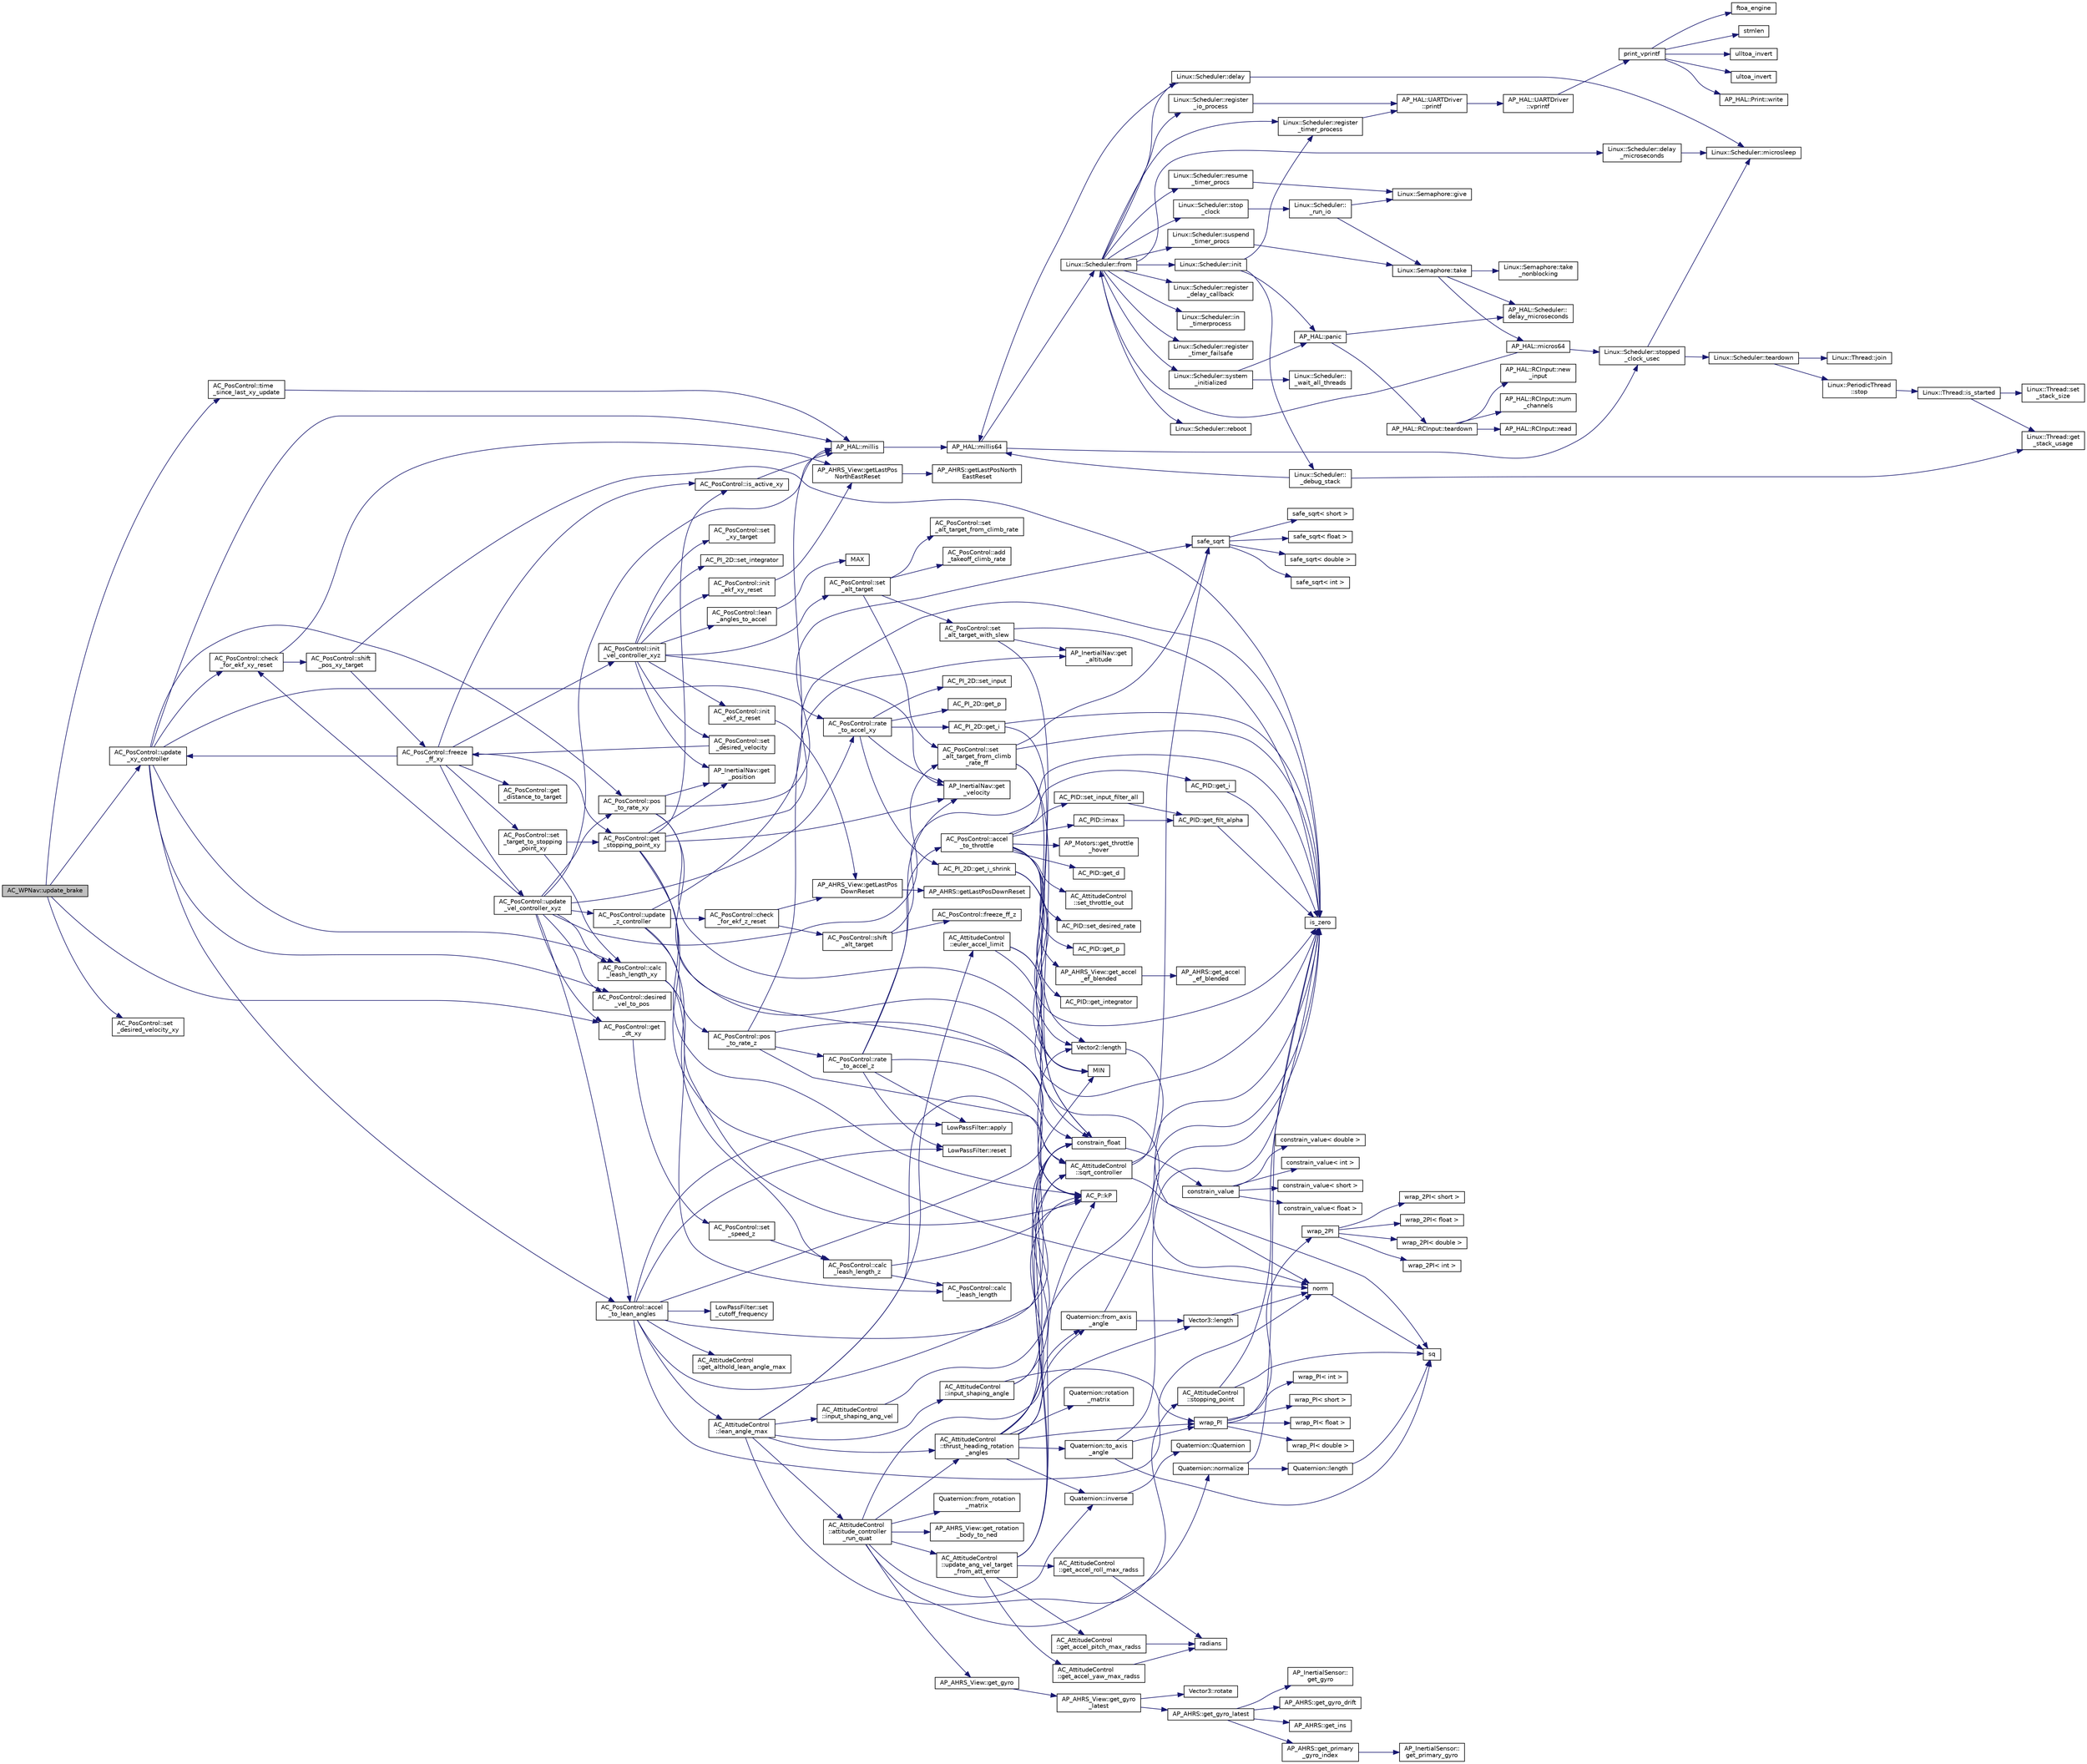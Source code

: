 digraph "AC_WPNav::update_brake"
{
 // INTERACTIVE_SVG=YES
  edge [fontname="Helvetica",fontsize="10",labelfontname="Helvetica",labelfontsize="10"];
  node [fontname="Helvetica",fontsize="10",shape=record];
  rankdir="LR";
  Node1 [label="AC_WPNav::update_brake",height=0.2,width=0.4,color="black", fillcolor="grey75", style="filled", fontcolor="black"];
  Node1 -> Node2 [color="midnightblue",fontsize="10",style="solid",fontname="Helvetica"];
  Node2 [label="AC_PosControl::time\l_since_last_xy_update",height=0.2,width=0.4,color="black", fillcolor="white", style="filled",URL="$classAC__PosControl.html#aba69e5af4db360bb85275fe843f7e95e"];
  Node2 -> Node3 [color="midnightblue",fontsize="10",style="solid",fontname="Helvetica"];
  Node3 [label="AP_HAL::millis",height=0.2,width=0.4,color="black", fillcolor="white", style="filled",URL="$namespaceAP__HAL.html#a77dffbb18891996280308e21316ec186"];
  Node3 -> Node4 [color="midnightblue",fontsize="10",style="solid",fontname="Helvetica"];
  Node4 [label="AP_HAL::millis64",height=0.2,width=0.4,color="black", fillcolor="white", style="filled",URL="$namespaceAP__HAL.html#a59336c5fceaf28a76d1df1581a87a25d"];
  Node4 -> Node5 [color="midnightblue",fontsize="10",style="solid",fontname="Helvetica"];
  Node5 [label="Linux::Scheduler::from",height=0.2,width=0.4,color="black", fillcolor="white", style="filled",URL="$classLinux_1_1Scheduler.html#a53ecaae0fdc72f85bd57c4b0cff93653"];
  Node5 -> Node6 [color="midnightblue",fontsize="10",style="solid",fontname="Helvetica"];
  Node6 [label="Linux::Scheduler::init",height=0.2,width=0.4,color="black", fillcolor="white", style="filled",URL="$classLinux_1_1Scheduler.html#a3d77c332e051c28c83fb07757e7100bd"];
  Node6 -> Node7 [color="midnightblue",fontsize="10",style="solid",fontname="Helvetica"];
  Node7 [label="AP_HAL::panic",height=0.2,width=0.4,color="black", fillcolor="white", style="filled",URL="$namespaceAP__HAL.html#a71832f03d849a0c088f04fc98d3c8143"];
  Node7 -> Node8 [color="midnightblue",fontsize="10",style="solid",fontname="Helvetica"];
  Node8 [label="AP_HAL::RCInput::teardown",height=0.2,width=0.4,color="black", fillcolor="white", style="filled",URL="$classAP__HAL_1_1RCInput.html#a2bea13d38f2b9ae8bf5193a3a69f0a31"];
  Node8 -> Node9 [color="midnightblue",fontsize="10",style="solid",fontname="Helvetica"];
  Node9 [label="AP_HAL::RCInput::new\l_input",height=0.2,width=0.4,color="black", fillcolor="white", style="filled",URL="$classAP__HAL_1_1RCInput.html#aee1fade33080edef83dd7db0fad0f7da"];
  Node8 -> Node10 [color="midnightblue",fontsize="10",style="solid",fontname="Helvetica"];
  Node10 [label="AP_HAL::RCInput::num\l_channels",height=0.2,width=0.4,color="black", fillcolor="white", style="filled",URL="$classAP__HAL_1_1RCInput.html#ae55f959c6115c1f41783af3a2b6c4fcd"];
  Node8 -> Node11 [color="midnightblue",fontsize="10",style="solid",fontname="Helvetica"];
  Node11 [label="AP_HAL::RCInput::read",height=0.2,width=0.4,color="black", fillcolor="white", style="filled",URL="$classAP__HAL_1_1RCInput.html#a078fd7e6d2e6a899009ec674a8e03498"];
  Node7 -> Node12 [color="midnightblue",fontsize="10",style="solid",fontname="Helvetica"];
  Node12 [label="AP_HAL::Scheduler::\ldelay_microseconds",height=0.2,width=0.4,color="black", fillcolor="white", style="filled",URL="$classAP__HAL_1_1Scheduler.html#a78c4f1b1f192ac1c99544b6cc8f099b0"];
  Node6 -> Node13 [color="midnightblue",fontsize="10",style="solid",fontname="Helvetica"];
  Node13 [label="Linux::Scheduler::register\l_timer_process",height=0.2,width=0.4,color="black", fillcolor="white", style="filled",URL="$classLinux_1_1Scheduler.html#a02a34a123dfebaf360f7010745e1e646"];
  Node13 -> Node14 [color="midnightblue",fontsize="10",style="solid",fontname="Helvetica"];
  Node14 [label="AP_HAL::UARTDriver\l::printf",height=0.2,width=0.4,color="black", fillcolor="white", style="filled",URL="$classAP__HAL_1_1UARTDriver.html#a6ceedc792594e59fc7d80b39a435f027"];
  Node14 -> Node15 [color="midnightblue",fontsize="10",style="solid",fontname="Helvetica"];
  Node15 [label="AP_HAL::UARTDriver\l::vprintf",height=0.2,width=0.4,color="black", fillcolor="white", style="filled",URL="$classAP__HAL_1_1UARTDriver.html#aa8abfb6d6641299472c29ac1edde559f"];
  Node15 -> Node16 [color="midnightblue",fontsize="10",style="solid",fontname="Helvetica"];
  Node16 [label="print_vprintf",height=0.2,width=0.4,color="black", fillcolor="white", style="filled",URL="$print__vprintf_8cpp.html#a1534eaeab54696df96975b56d9f49212"];
  Node16 -> Node17 [color="midnightblue",fontsize="10",style="solid",fontname="Helvetica"];
  Node17 [label="AP_HAL::Print::write",height=0.2,width=0.4,color="black", fillcolor="white", style="filled",URL="$classAP__HAL_1_1Print.html#acc65391952a43334f8f5c9bef341f501"];
  Node16 -> Node18 [color="midnightblue",fontsize="10",style="solid",fontname="Helvetica"];
  Node18 [label="ftoa_engine",height=0.2,width=0.4,color="black", fillcolor="white", style="filled",URL="$ftoa__engine_8cpp.html#a1c28234da8f20b43c85890d4bb452947"];
  Node16 -> Node19 [color="midnightblue",fontsize="10",style="solid",fontname="Helvetica"];
  Node19 [label="strnlen",height=0.2,width=0.4,color="black", fillcolor="white", style="filled",URL="$replace_8cpp.html#a880bcc7b85a09e6254691bebd5344b51"];
  Node16 -> Node20 [color="midnightblue",fontsize="10",style="solid",fontname="Helvetica"];
  Node20 [label="ulltoa_invert",height=0.2,width=0.4,color="black", fillcolor="white", style="filled",URL="$utoa__invert_8cpp.html#a34926f552460b47c414ec4d83b32815c"];
  Node16 -> Node21 [color="midnightblue",fontsize="10",style="solid",fontname="Helvetica"];
  Node21 [label="ultoa_invert",height=0.2,width=0.4,color="black", fillcolor="white", style="filled",URL="$utoa__invert_8cpp.html#a5d99bba8e697c1e11da489d88fca8559"];
  Node6 -> Node22 [color="midnightblue",fontsize="10",style="solid",fontname="Helvetica"];
  Node22 [label="Linux::Scheduler::\l_debug_stack",height=0.2,width=0.4,color="black", fillcolor="white", style="filled",URL="$classLinux_1_1Scheduler.html#a163eb7b285c95b1b1d036fc61d723910"];
  Node22 -> Node4 [color="midnightblue",fontsize="10",style="solid",fontname="Helvetica"];
  Node22 -> Node23 [color="midnightblue",fontsize="10",style="solid",fontname="Helvetica"];
  Node23 [label="Linux::Thread::get\l_stack_usage",height=0.2,width=0.4,color="black", fillcolor="white", style="filled",URL="$classLinux_1_1Thread.html#a6884970a0811ae21953c57fb98aa6e96"];
  Node5 -> Node24 [color="midnightblue",fontsize="10",style="solid",fontname="Helvetica"];
  Node24 [label="Linux::Scheduler::delay",height=0.2,width=0.4,color="black", fillcolor="white", style="filled",URL="$classLinux_1_1Scheduler.html#a14f3239ecbb9889823b20dc9de655c2f"];
  Node24 -> Node4 [color="midnightblue",fontsize="10",style="solid",fontname="Helvetica"];
  Node24 -> Node25 [color="midnightblue",fontsize="10",style="solid",fontname="Helvetica"];
  Node25 [label="Linux::Scheduler::microsleep",height=0.2,width=0.4,color="black", fillcolor="white", style="filled",URL="$classLinux_1_1Scheduler.html#a647872aff158b510c56862f51f951538"];
  Node5 -> Node26 [color="midnightblue",fontsize="10",style="solid",fontname="Helvetica"];
  Node26 [label="Linux::Scheduler::delay\l_microseconds",height=0.2,width=0.4,color="black", fillcolor="white", style="filled",URL="$classLinux_1_1Scheduler.html#a4cffd5bcba0175bf49c7aa75ff3bf09a"];
  Node26 -> Node25 [color="midnightblue",fontsize="10",style="solid",fontname="Helvetica"];
  Node5 -> Node27 [color="midnightblue",fontsize="10",style="solid",fontname="Helvetica"];
  Node27 [label="Linux::Scheduler::register\l_delay_callback",height=0.2,width=0.4,color="black", fillcolor="white", style="filled",URL="$classLinux_1_1Scheduler.html#a5cb50b637d5fd3e5f9220bc23db0fb3f"];
  Node5 -> Node13 [color="midnightblue",fontsize="10",style="solid",fontname="Helvetica"];
  Node5 -> Node28 [color="midnightblue",fontsize="10",style="solid",fontname="Helvetica"];
  Node28 [label="Linux::Scheduler::register\l_io_process",height=0.2,width=0.4,color="black", fillcolor="white", style="filled",URL="$classLinux_1_1Scheduler.html#aa2be97cb8686d72cc322fb38f69a940c"];
  Node28 -> Node14 [color="midnightblue",fontsize="10",style="solid",fontname="Helvetica"];
  Node5 -> Node29 [color="midnightblue",fontsize="10",style="solid",fontname="Helvetica"];
  Node29 [label="Linux::Scheduler::suspend\l_timer_procs",height=0.2,width=0.4,color="black", fillcolor="white", style="filled",URL="$classLinux_1_1Scheduler.html#abba967d02c28cb0b16a7cebbff9bc6d6"];
  Node29 -> Node30 [color="midnightblue",fontsize="10",style="solid",fontname="Helvetica"];
  Node30 [label="Linux::Semaphore::take",height=0.2,width=0.4,color="black", fillcolor="white", style="filled",URL="$classLinux_1_1Semaphore.html#afc4c8706abb7e68aa4001ea372dc614e"];
  Node30 -> Node31 [color="midnightblue",fontsize="10",style="solid",fontname="Helvetica"];
  Node31 [label="Linux::Semaphore::take\l_nonblocking",height=0.2,width=0.4,color="black", fillcolor="white", style="filled",URL="$classLinux_1_1Semaphore.html#a561b4f40f3a76335f1a686c2aed526f9"];
  Node30 -> Node32 [color="midnightblue",fontsize="10",style="solid",fontname="Helvetica"];
  Node32 [label="AP_HAL::micros64",height=0.2,width=0.4,color="black", fillcolor="white", style="filled",URL="$namespaceAP__HAL.html#a7aa0ce7625c9680e30ff4a99940907a5"];
  Node32 -> Node5 [color="midnightblue",fontsize="10",style="solid",fontname="Helvetica"];
  Node32 -> Node33 [color="midnightblue",fontsize="10",style="solid",fontname="Helvetica"];
  Node33 [label="Linux::Scheduler::stopped\l_clock_usec",height=0.2,width=0.4,color="black", fillcolor="white", style="filled",URL="$classLinux_1_1Scheduler.html#a682b4c34f330f66db5ab4aa5d96e13f9"];
  Node33 -> Node25 [color="midnightblue",fontsize="10",style="solid",fontname="Helvetica"];
  Node33 -> Node34 [color="midnightblue",fontsize="10",style="solid",fontname="Helvetica"];
  Node34 [label="Linux::Scheduler::teardown",height=0.2,width=0.4,color="black", fillcolor="white", style="filled",URL="$classLinux_1_1Scheduler.html#ab373a83d818679432520ea881044b2a7"];
  Node34 -> Node35 [color="midnightblue",fontsize="10",style="solid",fontname="Helvetica"];
  Node35 [label="Linux::PeriodicThread\l::stop",height=0.2,width=0.4,color="black", fillcolor="white", style="filled",URL="$classLinux_1_1PeriodicThread.html#a136aaf6e713f63b246fc4a2905e6e9a1"];
  Node35 -> Node36 [color="midnightblue",fontsize="10",style="solid",fontname="Helvetica"];
  Node36 [label="Linux::Thread::is_started",height=0.2,width=0.4,color="black", fillcolor="white", style="filled",URL="$classLinux_1_1Thread.html#a240d7b48a9a8eb43638f67295a1819e5"];
  Node36 -> Node23 [color="midnightblue",fontsize="10",style="solid",fontname="Helvetica"];
  Node36 -> Node37 [color="midnightblue",fontsize="10",style="solid",fontname="Helvetica"];
  Node37 [label="Linux::Thread::set\l_stack_size",height=0.2,width=0.4,color="black", fillcolor="white", style="filled",URL="$classLinux_1_1Thread.html#a8d3282b714faaf68eae534e9276419f0"];
  Node34 -> Node38 [color="midnightblue",fontsize="10",style="solid",fontname="Helvetica"];
  Node38 [label="Linux::Thread::join",height=0.2,width=0.4,color="black", fillcolor="white", style="filled",URL="$classLinux_1_1Thread.html#a32b7d184279634922e2f3b23b584fbcd"];
  Node30 -> Node12 [color="midnightblue",fontsize="10",style="solid",fontname="Helvetica"];
  Node5 -> Node39 [color="midnightblue",fontsize="10",style="solid",fontname="Helvetica"];
  Node39 [label="Linux::Scheduler::resume\l_timer_procs",height=0.2,width=0.4,color="black", fillcolor="white", style="filled",URL="$classLinux_1_1Scheduler.html#aee4e701b92cb4721c4de1bfcdcded70c"];
  Node39 -> Node40 [color="midnightblue",fontsize="10",style="solid",fontname="Helvetica"];
  Node40 [label="Linux::Semaphore::give",height=0.2,width=0.4,color="black", fillcolor="white", style="filled",URL="$classLinux_1_1Semaphore.html#a216f91636f64b57b59d43ef64af91624"];
  Node5 -> Node41 [color="midnightblue",fontsize="10",style="solid",fontname="Helvetica"];
  Node41 [label="Linux::Scheduler::in\l_timerprocess",height=0.2,width=0.4,color="black", fillcolor="white", style="filled",URL="$classLinux_1_1Scheduler.html#af23753e7c6bfa97553db215a64235455"];
  Node5 -> Node42 [color="midnightblue",fontsize="10",style="solid",fontname="Helvetica"];
  Node42 [label="Linux::Scheduler::register\l_timer_failsafe",height=0.2,width=0.4,color="black", fillcolor="white", style="filled",URL="$classLinux_1_1Scheduler.html#ac193459e3575c7a0588fdc72250c2044"];
  Node5 -> Node43 [color="midnightblue",fontsize="10",style="solid",fontname="Helvetica"];
  Node43 [label="Linux::Scheduler::system\l_initialized",height=0.2,width=0.4,color="black", fillcolor="white", style="filled",URL="$classLinux_1_1Scheduler.html#ad6070a7ee637adf5101b1e6b6efbf8f6"];
  Node43 -> Node7 [color="midnightblue",fontsize="10",style="solid",fontname="Helvetica"];
  Node43 -> Node44 [color="midnightblue",fontsize="10",style="solid",fontname="Helvetica"];
  Node44 [label="Linux::Scheduler::\l_wait_all_threads",height=0.2,width=0.4,color="black", fillcolor="white", style="filled",URL="$classLinux_1_1Scheduler.html#ac52c8da3f1f4fd79c50bd64379daf399"];
  Node5 -> Node45 [color="midnightblue",fontsize="10",style="solid",fontname="Helvetica"];
  Node45 [label="Linux::Scheduler::reboot",height=0.2,width=0.4,color="black", fillcolor="white", style="filled",URL="$classLinux_1_1Scheduler.html#ae72cfa66c849ffd882ef518c35c71e69"];
  Node5 -> Node46 [color="midnightblue",fontsize="10",style="solid",fontname="Helvetica"];
  Node46 [label="Linux::Scheduler::stop\l_clock",height=0.2,width=0.4,color="black", fillcolor="white", style="filled",URL="$classLinux_1_1Scheduler.html#a392aebafcdfe9a812e4db4b7a9dcce9c"];
  Node46 -> Node47 [color="midnightblue",fontsize="10",style="solid",fontname="Helvetica"];
  Node47 [label="Linux::Scheduler::\l_run_io",height=0.2,width=0.4,color="black", fillcolor="white", style="filled",URL="$classLinux_1_1Scheduler.html#a70b024d7d0886bf47b46cc3ee310d638"];
  Node47 -> Node30 [color="midnightblue",fontsize="10",style="solid",fontname="Helvetica"];
  Node47 -> Node40 [color="midnightblue",fontsize="10",style="solid",fontname="Helvetica"];
  Node4 -> Node33 [color="midnightblue",fontsize="10",style="solid",fontname="Helvetica"];
  Node1 -> Node48 [color="midnightblue",fontsize="10",style="solid",fontname="Helvetica"];
  Node48 [label="AC_PosControl::get\l_dt_xy",height=0.2,width=0.4,color="black", fillcolor="white", style="filled",URL="$classAC__PosControl.html#ab4a37d0f0ce8ea8038758158f8d06562"];
  Node48 -> Node49 [color="midnightblue",fontsize="10",style="solid",fontname="Helvetica"];
  Node49 [label="AC_PosControl::set\l_speed_z",height=0.2,width=0.4,color="black", fillcolor="white", style="filled",URL="$classAC__PosControl.html#a4d39e0c0d33f5f6ca20461ad64982e8f"];
  Node49 -> Node50 [color="midnightblue",fontsize="10",style="solid",fontname="Helvetica"];
  Node50 [label="AC_PosControl::calc\l_leash_length_z",height=0.2,width=0.4,color="black", fillcolor="white", style="filled",URL="$classAC__PosControl.html#acac2980eb3698791d55ca8fa260ab5af"];
  Node50 -> Node51 [color="midnightblue",fontsize="10",style="solid",fontname="Helvetica"];
  Node51 [label="AC_PosControl::calc\l_leash_length",height=0.2,width=0.4,color="black", fillcolor="white", style="filled",URL="$classAC__PosControl.html#a92e0998be57c8a917a7a7514c542e314",tooltip="calc_leash_length - calculates the horizontal leash length given a maximum speed, acceleration and po..."];
  Node50 -> Node52 [color="midnightblue",fontsize="10",style="solid",fontname="Helvetica"];
  Node52 [label="AC_P::kP",height=0.2,width=0.4,color="black", fillcolor="white", style="filled",URL="$classAC__P.html#a723b372dfceb74ddb2edbe11544e9d5a"];
  Node1 -> Node53 [color="midnightblue",fontsize="10",style="solid",fontname="Helvetica"];
  Node53 [label="AC_PosControl::set\l_desired_velocity_xy",height=0.2,width=0.4,color="black", fillcolor="white", style="filled",URL="$classAC__PosControl.html#a86db328ce60f79e07a417e55bb5deb5f"];
  Node1 -> Node54 [color="midnightblue",fontsize="10",style="solid",fontname="Helvetica"];
  Node54 [label="AC_PosControl::update\l_xy_controller",height=0.2,width=0.4,color="black", fillcolor="white", style="filled",URL="$classAC__PosControl.html#a497c1799c10d146b6f2e2b542889c083",tooltip="update_xy_controller - run the horizontal position controller - should be called at 100hz or higher ..."];
  Node54 -> Node3 [color="midnightblue",fontsize="10",style="solid",fontname="Helvetica"];
  Node54 -> Node55 [color="midnightblue",fontsize="10",style="solid",fontname="Helvetica"];
  Node55 [label="AC_PosControl::check\l_for_ekf_xy_reset",height=0.2,width=0.4,color="black", fillcolor="white", style="filled",URL="$classAC__PosControl.html#adcd8a80dc29c0e77d0c3f225689319b9",tooltip="check for ekf position reset and adjust loiter or brake target position "];
  Node55 -> Node56 [color="midnightblue",fontsize="10",style="solid",fontname="Helvetica"];
  Node56 [label="AP_AHRS_View::getLastPos\lNorthEastReset",height=0.2,width=0.4,color="black", fillcolor="white", style="filled",URL="$classAP__AHRS__View.html#aece6c9bacb017a76fdc659fa0c38b0f3"];
  Node56 -> Node57 [color="midnightblue",fontsize="10",style="solid",fontname="Helvetica"];
  Node57 [label="AP_AHRS::getLastPosNorth\lEastReset",height=0.2,width=0.4,color="black", fillcolor="white", style="filled",URL="$classAP__AHRS.html#aa185cf9c48e53ea7d3738160aee7eed7"];
  Node55 -> Node58 [color="midnightblue",fontsize="10",style="solid",fontname="Helvetica"];
  Node58 [label="AC_PosControl::shift\l_pos_xy_target",height=0.2,width=0.4,color="black", fillcolor="white", style="filled",URL="$classAC__PosControl.html#a0a3dc64da9e355dea10959cb41e6aa8b",tooltip="shift position target target in x, y axis "];
  Node58 -> Node59 [color="midnightblue",fontsize="10",style="solid",fontname="Helvetica"];
  Node59 [label="is_zero",height=0.2,width=0.4,color="black", fillcolor="white", style="filled",URL="$AP__Math_8h.html#a2a12cce483e9b870da70d30406d82c60"];
  Node58 -> Node60 [color="midnightblue",fontsize="10",style="solid",fontname="Helvetica"];
  Node60 [label="AC_PosControl::freeze\l_ff_xy",height=0.2,width=0.4,color="black", fillcolor="white", style="filled",URL="$classAC__PosControl.html#ac150947d527995a72dff6ad0921a1891",tooltip="freeze_ff_xy - used to stop the feed forward being calculated during a known discontinuity ..."];
  Node60 -> Node61 [color="midnightblue",fontsize="10",style="solid",fontname="Helvetica"];
  Node61 [label="AC_PosControl::is_active_xy",height=0.2,width=0.4,color="black", fillcolor="white", style="filled",URL="$classAC__PosControl.html#ad6864eaa25734c3908f5a77da3499a60"];
  Node61 -> Node3 [color="midnightblue",fontsize="10",style="solid",fontname="Helvetica"];
  Node60 -> Node54 [color="midnightblue",fontsize="10",style="solid",fontname="Helvetica"];
  Node60 -> Node62 [color="midnightblue",fontsize="10",style="solid",fontname="Helvetica"];
  Node62 [label="AC_PosControl::set\l_target_to_stopping\l_point_xy",height=0.2,width=0.4,color="black", fillcolor="white", style="filled",URL="$classAC__PosControl.html#a1f4f9aac832250d36fe36a6be1ccbb84",tooltip="set_target_to_stopping_point_xy - sets horizontal target to reasonable stopping position in cm from h..."];
  Node62 -> Node63 [color="midnightblue",fontsize="10",style="solid",fontname="Helvetica"];
  Node63 [label="AC_PosControl::calc\l_leash_length_xy",height=0.2,width=0.4,color="black", fillcolor="white", style="filled",URL="$classAC__PosControl.html#ac4f923c39399266568b9ae9419a0596f"];
  Node63 -> Node51 [color="midnightblue",fontsize="10",style="solid",fontname="Helvetica"];
  Node63 -> Node52 [color="midnightblue",fontsize="10",style="solid",fontname="Helvetica"];
  Node62 -> Node64 [color="midnightblue",fontsize="10",style="solid",fontname="Helvetica"];
  Node64 [label="AC_PosControl::get\l_stopping_point_xy",height=0.2,width=0.4,color="black", fillcolor="white", style="filled",URL="$classAC__PosControl.html#a4054e2d2dc53b9b0c2fd26898781af89"];
  Node64 -> Node65 [color="midnightblue",fontsize="10",style="solid",fontname="Helvetica"];
  Node65 [label="AP_InertialNav::get\l_position",height=0.2,width=0.4,color="black", fillcolor="white", style="filled",URL="$classAP__InertialNav.html#a39348dd51a8c32fe16d01dfef284e31a"];
  Node64 -> Node66 [color="midnightblue",fontsize="10",style="solid",fontname="Helvetica"];
  Node66 [label="AP_InertialNav::get\l_velocity",height=0.2,width=0.4,color="black", fillcolor="white", style="filled",URL="$classAP__InertialNav.html#a5bfad40c8a4e0ca98aa09c80e17c4ff5"];
  Node64 -> Node52 [color="midnightblue",fontsize="10",style="solid",fontname="Helvetica"];
  Node64 -> Node61 [color="midnightblue",fontsize="10",style="solid",fontname="Helvetica"];
  Node64 -> Node67 [color="midnightblue",fontsize="10",style="solid",fontname="Helvetica"];
  Node67 [label="norm",height=0.2,width=0.4,color="black", fillcolor="white", style="filled",URL="$AP__Math_8h.html#adc76d4a5e5c9ae8cb7ab17b55c40d636"];
  Node67 -> Node68 [color="midnightblue",fontsize="10",style="solid",fontname="Helvetica"];
  Node68 [label="sq",height=0.2,width=0.4,color="black", fillcolor="white", style="filled",URL="$AP__Math_8h.html#a0375e3d67fd3911cacee5c3e1408c0f2"];
  Node64 -> Node59 [color="midnightblue",fontsize="10",style="solid",fontname="Helvetica"];
  Node64 -> Node69 [color="midnightblue",fontsize="10",style="solid",fontname="Helvetica"];
  Node69 [label="constrain_float",height=0.2,width=0.4,color="black", fillcolor="white", style="filled",URL="$AP__Math_8h.html#ad525609d9dba6ffa556a0fbf08a3f9b4"];
  Node69 -> Node70 [color="midnightblue",fontsize="10",style="solid",fontname="Helvetica"];
  Node70 [label="constrain_value",height=0.2,width=0.4,color="black", fillcolor="white", style="filled",URL="$AP__Math_8h.html#a20e8f8671c282c69c1954652b6d61585"];
  Node70 -> Node71 [color="midnightblue",fontsize="10",style="solid",fontname="Helvetica"];
  Node71 [label="constrain_value\< int \>",height=0.2,width=0.4,color="black", fillcolor="white", style="filled",URL="$AP__Math_8cpp.html#a37e8e901754cb9c8e53a8e3030c82c50"];
  Node70 -> Node72 [color="midnightblue",fontsize="10",style="solid",fontname="Helvetica"];
  Node72 [label="constrain_value\< short \>",height=0.2,width=0.4,color="black", fillcolor="white", style="filled",URL="$AP__Math_8cpp.html#afdbe107ec1987d318a6347816fbf2b89"];
  Node70 -> Node73 [color="midnightblue",fontsize="10",style="solid",fontname="Helvetica"];
  Node73 [label="constrain_value\< float \>",height=0.2,width=0.4,color="black", fillcolor="white", style="filled",URL="$AP__Math_8cpp.html#ae6c621670c214da687de21d4e3a92587"];
  Node70 -> Node74 [color="midnightblue",fontsize="10",style="solid",fontname="Helvetica"];
  Node74 [label="constrain_value\< double \>",height=0.2,width=0.4,color="black", fillcolor="white", style="filled",URL="$AP__Math_8cpp.html#afe3990b00e9abc43fa97dfaf8e32f5c4"];
  Node60 -> Node64 [color="midnightblue",fontsize="10",style="solid",fontname="Helvetica"];
  Node60 -> Node75 [color="midnightblue",fontsize="10",style="solid",fontname="Helvetica"];
  Node75 [label="AC_PosControl::get\l_distance_to_target",height=0.2,width=0.4,color="black", fillcolor="white", style="filled",URL="$classAC__PosControl.html#a67ab9069d0e7a0e3890c48c7c396b109",tooltip="get_distance_to_target - get horizontal distance to position target in cm (used for reporting) ..."];
  Node60 -> Node76 [color="midnightblue",fontsize="10",style="solid",fontname="Helvetica"];
  Node76 [label="AC_PosControl::init\l_vel_controller_xyz",height=0.2,width=0.4,color="black", fillcolor="white", style="filled",URL="$classAC__PosControl.html#ae2897de0075f8f8aaa94eb7e8cad100b",tooltip="xyz velocity controller "];
  Node76 -> Node77 [color="midnightblue",fontsize="10",style="solid",fontname="Helvetica"];
  Node77 [label="AC_PosControl::lean\l_angles_to_accel",height=0.2,width=0.4,color="black", fillcolor="white", style="filled",URL="$classAC__PosControl.html#a146634dd74332c97600e933213a75d5a"];
  Node77 -> Node78 [color="midnightblue",fontsize="10",style="solid",fontname="Helvetica"];
  Node78 [label="MAX",height=0.2,width=0.4,color="black", fillcolor="white", style="filled",URL="$AP__Math_8h.html#a5c0b5c82749ac54970b2699d3c10ee9b"];
  Node76 -> Node79 [color="midnightblue",fontsize="10",style="solid",fontname="Helvetica"];
  Node79 [label="AC_PI_2D::set_integrator",height=0.2,width=0.4,color="black", fillcolor="white", style="filled",URL="$classAC__PI__2D.html#a8ac4814c01feeaf004cb2b51de479cc5"];
  Node76 -> Node65 [color="midnightblue",fontsize="10",style="solid",fontname="Helvetica"];
  Node76 -> Node80 [color="midnightblue",fontsize="10",style="solid",fontname="Helvetica"];
  Node80 [label="AC_PosControl::set\l_xy_target",height=0.2,width=0.4,color="black", fillcolor="white", style="filled",URL="$classAC__PosControl.html#a1acdd0aec3b36ec2fad0b05cbca0c252",tooltip="set_xy_target in cm from home "];
  Node76 -> Node81 [color="midnightblue",fontsize="10",style="solid",fontname="Helvetica"];
  Node81 [label="AC_PosControl::set\l_alt_target",height=0.2,width=0.4,color="black", fillcolor="white", style="filled",URL="$classAC__PosControl.html#a4ba57bbeb61365135b713ed19b5aba35",tooltip="set_alt_target - set altitude target in cm above home "];
  Node81 -> Node82 [color="midnightblue",fontsize="10",style="solid",fontname="Helvetica"];
  Node82 [label="AC_PosControl::set\l_alt_target_with_slew",height=0.2,width=0.4,color="black", fillcolor="white", style="filled",URL="$classAC__PosControl.html#abdf36318a7f50bebb43db11450dcbb1b"];
  Node82 -> Node59 [color="midnightblue",fontsize="10",style="solid",fontname="Helvetica"];
  Node82 -> Node69 [color="midnightblue",fontsize="10",style="solid",fontname="Helvetica"];
  Node82 -> Node83 [color="midnightblue",fontsize="10",style="solid",fontname="Helvetica"];
  Node83 [label="AP_InertialNav::get\l_altitude",height=0.2,width=0.4,color="black", fillcolor="white", style="filled",URL="$classAP__InertialNav.html#ac47da3c171cdcaabb4bc3a2749762461"];
  Node81 -> Node84 [color="midnightblue",fontsize="10",style="solid",fontname="Helvetica"];
  Node84 [label="AC_PosControl::set\l_alt_target_from_climb_rate",height=0.2,width=0.4,color="black", fillcolor="white", style="filled",URL="$classAC__PosControl.html#aeb1a00e1e1eba467a1fb6aec60c2a03d"];
  Node81 -> Node85 [color="midnightblue",fontsize="10",style="solid",fontname="Helvetica"];
  Node85 [label="AC_PosControl::set\l_alt_target_from_climb\l_rate_ff",height=0.2,width=0.4,color="black", fillcolor="white", style="filled",URL="$classAC__PosControl.html#ab155864e4b4d10d2542d2444c2156ff0"];
  Node85 -> Node59 [color="midnightblue",fontsize="10",style="solid",fontname="Helvetica"];
  Node85 -> Node69 [color="midnightblue",fontsize="10",style="solid",fontname="Helvetica"];
  Node85 -> Node86 [color="midnightblue",fontsize="10",style="solid",fontname="Helvetica"];
  Node86 [label="MIN",height=0.2,width=0.4,color="black", fillcolor="white", style="filled",URL="$AP__Math_8h.html#a6b187a3fa1e9f663e89175e7e8e213d6"];
  Node85 -> Node87 [color="midnightblue",fontsize="10",style="solid",fontname="Helvetica"];
  Node87 [label="safe_sqrt",height=0.2,width=0.4,color="black", fillcolor="white", style="filled",URL="$AP__Math_8cpp.html#ac89eb1832d8e4d67fcf1ac07e3c25184"];
  Node87 -> Node88 [color="midnightblue",fontsize="10",style="solid",fontname="Helvetica"];
  Node88 [label="safe_sqrt\< int \>",height=0.2,width=0.4,color="black", fillcolor="white", style="filled",URL="$AP__Math_8cpp.html#aa5cb9421d48def32eb7574adb1b152b0"];
  Node87 -> Node89 [color="midnightblue",fontsize="10",style="solid",fontname="Helvetica"];
  Node89 [label="safe_sqrt\< short \>",height=0.2,width=0.4,color="black", fillcolor="white", style="filled",URL="$AP__Math_8cpp.html#a6952300e3d03222491051d674312b67d"];
  Node87 -> Node90 [color="midnightblue",fontsize="10",style="solid",fontname="Helvetica"];
  Node90 [label="safe_sqrt\< float \>",height=0.2,width=0.4,color="black", fillcolor="white", style="filled",URL="$AP__Math_8cpp.html#a40ae6cfccff676d9d2ff57e2e9ca549c"];
  Node87 -> Node91 [color="midnightblue",fontsize="10",style="solid",fontname="Helvetica"];
  Node91 [label="safe_sqrt\< double \>",height=0.2,width=0.4,color="black", fillcolor="white", style="filled",URL="$AP__Math_8cpp.html#acf6795fb73b8b915b53126f71cd2712a"];
  Node81 -> Node92 [color="midnightblue",fontsize="10",style="solid",fontname="Helvetica"];
  Node92 [label="AC_PosControl::add\l_takeoff_climb_rate",height=0.2,width=0.4,color="black", fillcolor="white", style="filled",URL="$classAC__PosControl.html#aea37a59cb777a85e230e141957e6dd8c"];
  Node76 -> Node66 [color="midnightblue",fontsize="10",style="solid",fontname="Helvetica"];
  Node76 -> Node93 [color="midnightblue",fontsize="10",style="solid",fontname="Helvetica"];
  Node93 [label="AC_PosControl::set\l_desired_velocity",height=0.2,width=0.4,color="black", fillcolor="white", style="filled",URL="$classAC__PosControl.html#a26ec8e9313b7c01fa449ba4f2d194d28"];
  Node93 -> Node60 [color="midnightblue",fontsize="10",style="solid",fontname="Helvetica"];
  Node76 -> Node94 [color="midnightblue",fontsize="10",style="solid",fontname="Helvetica"];
  Node94 [label="AC_PosControl::init\l_ekf_xy_reset",height=0.2,width=0.4,color="black", fillcolor="white", style="filled",URL="$classAC__PosControl.html#a85a901d243ace613341b084dec4cc816",tooltip="initialise and check for ekf position resets "];
  Node94 -> Node56 [color="midnightblue",fontsize="10",style="solid",fontname="Helvetica"];
  Node76 -> Node95 [color="midnightblue",fontsize="10",style="solid",fontname="Helvetica"];
  Node95 [label="AC_PosControl::init\l_ekf_z_reset",height=0.2,width=0.4,color="black", fillcolor="white", style="filled",URL="$classAC__PosControl.html#aaba369d68aee2f1a4f1a4dcdb96c6f0c",tooltip="initialise ekf z axis reset check "];
  Node95 -> Node96 [color="midnightblue",fontsize="10",style="solid",fontname="Helvetica"];
  Node96 [label="AP_AHRS_View::getLastPos\lDownReset",height=0.2,width=0.4,color="black", fillcolor="white", style="filled",URL="$classAP__AHRS__View.html#a26c40a71ff04297ec75f7fbcf0cc89ad"];
  Node96 -> Node97 [color="midnightblue",fontsize="10",style="solid",fontname="Helvetica"];
  Node97 [label="AP_AHRS::getLastPosDownReset",height=0.2,width=0.4,color="black", fillcolor="white", style="filled",URL="$classAP__AHRS.html#a943d914cf96c8e823f73249758e39209"];
  Node60 -> Node98 [color="midnightblue",fontsize="10",style="solid",fontname="Helvetica"];
  Node98 [label="AC_PosControl::update\l_vel_controller_xyz",height=0.2,width=0.4,color="black", fillcolor="white", style="filled",URL="$classAC__PosControl.html#ad89eec74ef77005f3f5c449da98ad12c"];
  Node98 -> Node3 [color="midnightblue",fontsize="10",style="solid",fontname="Helvetica"];
  Node98 -> Node48 [color="midnightblue",fontsize="10",style="solid",fontname="Helvetica"];
  Node98 -> Node55 [color="midnightblue",fontsize="10",style="solid",fontname="Helvetica"];
  Node98 -> Node63 [color="midnightblue",fontsize="10",style="solid",fontname="Helvetica"];
  Node98 -> Node99 [color="midnightblue",fontsize="10",style="solid",fontname="Helvetica"];
  Node99 [label="AC_PosControl::desired\l_vel_to_pos",height=0.2,width=0.4,color="black", fillcolor="white", style="filled",URL="$classAC__PosControl.html#ae717003af936b0d465b82d150d611963",tooltip="desired_vel_to_pos - move position target using desired velocities "];
  Node98 -> Node100 [color="midnightblue",fontsize="10",style="solid",fontname="Helvetica"];
  Node100 [label="AC_PosControl::pos\l_to_rate_xy",height=0.2,width=0.4,color="black", fillcolor="white", style="filled",URL="$classAC__PosControl.html#a3a8f35e4cc0c50f6d0bb663966e47830"];
  Node100 -> Node65 [color="midnightblue",fontsize="10",style="solid",fontname="Helvetica"];
  Node100 -> Node52 [color="midnightblue",fontsize="10",style="solid",fontname="Helvetica"];
  Node100 -> Node67 [color="midnightblue",fontsize="10",style="solid",fontname="Helvetica"];
  Node100 -> Node87 [color="midnightblue",fontsize="10",style="solid",fontname="Helvetica"];
  Node98 -> Node101 [color="midnightblue",fontsize="10",style="solid",fontname="Helvetica"];
  Node101 [label="AC_PosControl::rate\l_to_accel_xy",height=0.2,width=0.4,color="black", fillcolor="white", style="filled",URL="$classAC__PosControl.html#a5b3282ea40c7d2ef6d44e51670094ccf"];
  Node101 -> Node66 [color="midnightblue",fontsize="10",style="solid",fontname="Helvetica"];
  Node101 -> Node102 [color="midnightblue",fontsize="10",style="solid",fontname="Helvetica"];
  Node102 [label="AC_PI_2D::set_input",height=0.2,width=0.4,color="black", fillcolor="white", style="filled",URL="$classAC__PI__2D.html#a2aeddba42e425e6e02264165220b11d8"];
  Node101 -> Node103 [color="midnightblue",fontsize="10",style="solid",fontname="Helvetica"];
  Node103 [label="AC_PI_2D::get_p",height=0.2,width=0.4,color="black", fillcolor="white", style="filled",URL="$classAC__PI__2D.html#aa8564949b84f613cad26c7b9f557bb3e"];
  Node101 -> Node104 [color="midnightblue",fontsize="10",style="solid",fontname="Helvetica"];
  Node104 [label="AC_PI_2D::get_i",height=0.2,width=0.4,color="black", fillcolor="white", style="filled",URL="$classAC__PI__2D.html#af464bd8936fccc9a0b11ab183e9ca384"];
  Node104 -> Node59 [color="midnightblue",fontsize="10",style="solid",fontname="Helvetica"];
  Node104 -> Node105 [color="midnightblue",fontsize="10",style="solid",fontname="Helvetica"];
  Node105 [label="Vector2::length",height=0.2,width=0.4,color="black", fillcolor="white", style="filled",URL="$structVector2.html#ad8ebafde96f43521d3647e2552387529"];
  Node105 -> Node67 [color="midnightblue",fontsize="10",style="solid",fontname="Helvetica"];
  Node101 -> Node106 [color="midnightblue",fontsize="10",style="solid",fontname="Helvetica"];
  Node106 [label="AC_PI_2D::get_i_shrink",height=0.2,width=0.4,color="black", fillcolor="white", style="filled",URL="$classAC__PI__2D.html#ae8bc307e280fa7d11b67742491223fb1"];
  Node106 -> Node59 [color="midnightblue",fontsize="10",style="solid",fontname="Helvetica"];
  Node106 -> Node86 [color="midnightblue",fontsize="10",style="solid",fontname="Helvetica"];
  Node106 -> Node105 [color="midnightblue",fontsize="10",style="solid",fontname="Helvetica"];
  Node98 -> Node107 [color="midnightblue",fontsize="10",style="solid",fontname="Helvetica"];
  Node107 [label="AC_PosControl::accel\l_to_lean_angles",height=0.2,width=0.4,color="black", fillcolor="white", style="filled",URL="$classAC__PosControl.html#ab7a53930119bbcbb951f982fcb8d3ce1"];
  Node107 -> Node108 [color="midnightblue",fontsize="10",style="solid",fontname="Helvetica"];
  Node108 [label="AC_AttitudeControl\l::lean_angle_max",height=0.2,width=0.4,color="black", fillcolor="white", style="filled",URL="$classAC__AttitudeControl.html#a080c9527e2d43eac62e370fbe61eaa8d"];
  Node108 -> Node109 [color="midnightblue",fontsize="10",style="solid",fontname="Helvetica"];
  Node109 [label="AC_AttitudeControl\l::sqrt_controller",height=0.2,width=0.4,color="black", fillcolor="white", style="filled",URL="$classAC__AttitudeControl.html#a1788967db1aa0dfe68fad24da23947f9"];
  Node109 -> Node59 [color="midnightblue",fontsize="10",style="solid",fontname="Helvetica"];
  Node109 -> Node68 [color="midnightblue",fontsize="10",style="solid",fontname="Helvetica"];
  Node109 -> Node87 [color="midnightblue",fontsize="10",style="solid",fontname="Helvetica"];
  Node108 -> Node110 [color="midnightblue",fontsize="10",style="solid",fontname="Helvetica"];
  Node110 [label="AC_AttitudeControl\l::stopping_point",height=0.2,width=0.4,color="black", fillcolor="white", style="filled",URL="$classAC__AttitudeControl.html#afa869e8bd4c6ac9daf0ed1fd2183fdcd"];
  Node110 -> Node59 [color="midnightblue",fontsize="10",style="solid",fontname="Helvetica"];
  Node110 -> Node68 [color="midnightblue",fontsize="10",style="solid",fontname="Helvetica"];
  Node108 -> Node111 [color="midnightblue",fontsize="10",style="solid",fontname="Helvetica"];
  Node111 [label="AC_AttitudeControl\l::input_shaping_angle",height=0.2,width=0.4,color="black", fillcolor="white", style="filled",URL="$classAC__AttitudeControl.html#a03245625396636623c11ea16684ee520"];
  Node111 -> Node112 [color="midnightblue",fontsize="10",style="solid",fontname="Helvetica"];
  Node112 [label="wrap_PI",height=0.2,width=0.4,color="black", fillcolor="white", style="filled",URL="$AP__Math_8cpp.html#a21d0562d7b23dd9f04bc30a3611cc577"];
  Node112 -> Node113 [color="midnightblue",fontsize="10",style="solid",fontname="Helvetica"];
  Node113 [label="wrap_2PI",height=0.2,width=0.4,color="black", fillcolor="white", style="filled",URL="$AP__Math_8cpp.html#aa66b7eae8d7e99247c6a2b3d2b5c7b8d"];
  Node113 -> Node114 [color="midnightblue",fontsize="10",style="solid",fontname="Helvetica"];
  Node114 [label="wrap_2PI\< int \>",height=0.2,width=0.4,color="black", fillcolor="white", style="filled",URL="$AP__Math_8cpp.html#a50a4ded454375642e1944882b01a1ae5"];
  Node113 -> Node115 [color="midnightblue",fontsize="10",style="solid",fontname="Helvetica"];
  Node115 [label="wrap_2PI\< short \>",height=0.2,width=0.4,color="black", fillcolor="white", style="filled",URL="$AP__Math_8cpp.html#aaf8ce7d4f9e3837bdbd5aac6545b4000"];
  Node113 -> Node116 [color="midnightblue",fontsize="10",style="solid",fontname="Helvetica"];
  Node116 [label="wrap_2PI\< float \>",height=0.2,width=0.4,color="black", fillcolor="white", style="filled",URL="$AP__Math_8cpp.html#a7182302503c136742396e3057b680dc7"];
  Node113 -> Node117 [color="midnightblue",fontsize="10",style="solid",fontname="Helvetica"];
  Node117 [label="wrap_2PI\< double \>",height=0.2,width=0.4,color="black", fillcolor="white", style="filled",URL="$AP__Math_8cpp.html#a0b4be48e39c65e97084146b9f1d22c00"];
  Node112 -> Node118 [color="midnightblue",fontsize="10",style="solid",fontname="Helvetica"];
  Node118 [label="wrap_PI\< int \>",height=0.2,width=0.4,color="black", fillcolor="white", style="filled",URL="$AP__Math_8cpp.html#a044023fcfa899d449f5a219ca7596ca4"];
  Node112 -> Node119 [color="midnightblue",fontsize="10",style="solid",fontname="Helvetica"];
  Node119 [label="wrap_PI\< short \>",height=0.2,width=0.4,color="black", fillcolor="white", style="filled",URL="$AP__Math_8cpp.html#ad0041912c2965b653fa9cf6854e47bc8"];
  Node112 -> Node120 [color="midnightblue",fontsize="10",style="solid",fontname="Helvetica"];
  Node120 [label="wrap_PI\< float \>",height=0.2,width=0.4,color="black", fillcolor="white", style="filled",URL="$AP__Math_8cpp.html#a789e7d40c173a1fab6560d1b61609952"];
  Node112 -> Node121 [color="midnightblue",fontsize="10",style="solid",fontname="Helvetica"];
  Node121 [label="wrap_PI\< double \>",height=0.2,width=0.4,color="black", fillcolor="white", style="filled",URL="$AP__Math_8cpp.html#a66b3a8191d62a34f4d673d5c62d8d1cf"];
  Node111 -> Node109 [color="midnightblue",fontsize="10",style="solid",fontname="Helvetica"];
  Node111 -> Node69 [color="midnightblue",fontsize="10",style="solid",fontname="Helvetica"];
  Node108 -> Node122 [color="midnightblue",fontsize="10",style="solid",fontname="Helvetica"];
  Node122 [label="AC_AttitudeControl\l::input_shaping_ang_vel",height=0.2,width=0.4,color="black", fillcolor="white", style="filled",URL="$classAC__AttitudeControl.html#a487ae25932f8af4c950cc1458ed7207f"];
  Node122 -> Node69 [color="midnightblue",fontsize="10",style="solid",fontname="Helvetica"];
  Node108 -> Node123 [color="midnightblue",fontsize="10",style="solid",fontname="Helvetica"];
  Node123 [label="AC_AttitudeControl\l::euler_accel_limit",height=0.2,width=0.4,color="black", fillcolor="white", style="filled",URL="$classAC__AttitudeControl.html#ad0e622b7b55c98192065766de8fab3af"];
  Node123 -> Node69 [color="midnightblue",fontsize="10",style="solid",fontname="Helvetica"];
  Node123 -> Node59 [color="midnightblue",fontsize="10",style="solid",fontname="Helvetica"];
  Node123 -> Node86 [color="midnightblue",fontsize="10",style="solid",fontname="Helvetica"];
  Node108 -> Node124 [color="midnightblue",fontsize="10",style="solid",fontname="Helvetica"];
  Node124 [label="AC_AttitudeControl\l::thrust_heading_rotation\l_angles",height=0.2,width=0.4,color="black", fillcolor="white", style="filled",URL="$classAC__AttitudeControl.html#a36d027a3fc3c3c002d7490367688d1ea"];
  Node124 -> Node125 [color="midnightblue",fontsize="10",style="solid",fontname="Helvetica"];
  Node125 [label="Quaternion::rotation\l_matrix",height=0.2,width=0.4,color="black", fillcolor="white", style="filled",URL="$classQuaternion.html#afb7132c9c69a984a40be950a17effeaa"];
  Node124 -> Node69 [color="midnightblue",fontsize="10",style="solid",fontname="Helvetica"];
  Node124 -> Node126 [color="midnightblue",fontsize="10",style="solid",fontname="Helvetica"];
  Node126 [label="Vector3::length",height=0.2,width=0.4,color="black", fillcolor="white", style="filled",URL="$classVector3.html#ac1fd5514e368a1e1c2d13f71eda18345"];
  Node126 -> Node67 [color="midnightblue",fontsize="10",style="solid",fontname="Helvetica"];
  Node124 -> Node59 [color="midnightblue",fontsize="10",style="solid",fontname="Helvetica"];
  Node124 -> Node127 [color="midnightblue",fontsize="10",style="solid",fontname="Helvetica"];
  Node127 [label="Quaternion::from_axis\l_angle",height=0.2,width=0.4,color="black", fillcolor="white", style="filled",URL="$classQuaternion.html#a6c21fe33378aa16a33cba869ba4af5dc"];
  Node127 -> Node126 [color="midnightblue",fontsize="10",style="solid",fontname="Helvetica"];
  Node127 -> Node59 [color="midnightblue",fontsize="10",style="solid",fontname="Helvetica"];
  Node124 -> Node128 [color="midnightblue",fontsize="10",style="solid",fontname="Helvetica"];
  Node128 [label="Quaternion::inverse",height=0.2,width=0.4,color="black", fillcolor="white", style="filled",URL="$classQuaternion.html#a0df66e20ea437eb346f8852690ede6a9"];
  Node128 -> Node129 [color="midnightblue",fontsize="10",style="solid",fontname="Helvetica"];
  Node129 [label="Quaternion::Quaternion",height=0.2,width=0.4,color="black", fillcolor="white", style="filled",URL="$classQuaternion.html#abcc01358aada56ea5f0db4da18aaf77d"];
  Node124 -> Node130 [color="midnightblue",fontsize="10",style="solid",fontname="Helvetica"];
  Node130 [label="Quaternion::to_axis\l_angle",height=0.2,width=0.4,color="black", fillcolor="white", style="filled",URL="$classQuaternion.html#aa4262462e1c1217fd3bd97b6421dd318"];
  Node130 -> Node68 [color="midnightblue",fontsize="10",style="solid",fontname="Helvetica"];
  Node130 -> Node59 [color="midnightblue",fontsize="10",style="solid",fontname="Helvetica"];
  Node130 -> Node112 [color="midnightblue",fontsize="10",style="solid",fontname="Helvetica"];
  Node124 -> Node52 [color="midnightblue",fontsize="10",style="solid",fontname="Helvetica"];
  Node124 -> Node112 [color="midnightblue",fontsize="10",style="solid",fontname="Helvetica"];
  Node108 -> Node131 [color="midnightblue",fontsize="10",style="solid",fontname="Helvetica"];
  Node131 [label="AC_AttitudeControl\l::attitude_controller\l_run_quat",height=0.2,width=0.4,color="black", fillcolor="white", style="filled",URL="$classAC__AttitudeControl.html#a7b9cf8568575052931b43054717b4f87"];
  Node131 -> Node132 [color="midnightblue",fontsize="10",style="solid",fontname="Helvetica"];
  Node132 [label="Quaternion::from_rotation\l_matrix",height=0.2,width=0.4,color="black", fillcolor="white", style="filled",URL="$classQuaternion.html#a5ee01ee833114be6181887d0dcfb33b1"];
  Node131 -> Node133 [color="midnightblue",fontsize="10",style="solid",fontname="Helvetica"];
  Node133 [label="AP_AHRS_View::get_rotation\l_body_to_ned",height=0.2,width=0.4,color="black", fillcolor="white", style="filled",URL="$classAP__AHRS__View.html#ab5593b92f3931a696a3fa8e5f38013b0"];
  Node131 -> Node124 [color="midnightblue",fontsize="10",style="solid",fontname="Helvetica"];
  Node131 -> Node134 [color="midnightblue",fontsize="10",style="solid",fontname="Helvetica"];
  Node134 [label="AC_AttitudeControl\l::update_ang_vel_target\l_from_att_error",height=0.2,width=0.4,color="black", fillcolor="white", style="filled",URL="$classAC__AttitudeControl.html#a6b2d7587c8e5f67432bfc0d306ad9fdc"];
  Node134 -> Node109 [color="midnightblue",fontsize="10",style="solid",fontname="Helvetica"];
  Node134 -> Node52 [color="midnightblue",fontsize="10",style="solid",fontname="Helvetica"];
  Node134 -> Node69 [color="midnightblue",fontsize="10",style="solid",fontname="Helvetica"];
  Node134 -> Node135 [color="midnightblue",fontsize="10",style="solid",fontname="Helvetica"];
  Node135 [label="AC_AttitudeControl\l::get_accel_roll_max_radss",height=0.2,width=0.4,color="black", fillcolor="white", style="filled",URL="$classAC__AttitudeControl.html#a5a8d0a611d7791820332b37079bdc306"];
  Node135 -> Node136 [color="midnightblue",fontsize="10",style="solid",fontname="Helvetica"];
  Node136 [label="radians",height=0.2,width=0.4,color="black", fillcolor="white", style="filled",URL="$AP__Math_8h.html#a75b14352ec1c95a8276af9a0813cfdc3"];
  Node134 -> Node137 [color="midnightblue",fontsize="10",style="solid",fontname="Helvetica"];
  Node137 [label="AC_AttitudeControl\l::get_accel_pitch_max_radss",height=0.2,width=0.4,color="black", fillcolor="white", style="filled",URL="$classAC__AttitudeControl.html#abae95a10026ec6871f01b3e4c0919ea3"];
  Node137 -> Node136 [color="midnightblue",fontsize="10",style="solid",fontname="Helvetica"];
  Node134 -> Node138 [color="midnightblue",fontsize="10",style="solid",fontname="Helvetica"];
  Node138 [label="AC_AttitudeControl\l::get_accel_yaw_max_radss",height=0.2,width=0.4,color="black", fillcolor="white", style="filled",URL="$classAC__AttitudeControl.html#a445cb2fecd81068727882285bf839807"];
  Node138 -> Node136 [color="midnightblue",fontsize="10",style="solid",fontname="Helvetica"];
  Node131 -> Node139 [color="midnightblue",fontsize="10",style="solid",fontname="Helvetica"];
  Node139 [label="AP_AHRS_View::get_gyro",height=0.2,width=0.4,color="black", fillcolor="white", style="filled",URL="$classAP__AHRS__View.html#aa83be8ece5cb8f54f9f7eba7839588b6"];
  Node139 -> Node140 [color="midnightblue",fontsize="10",style="solid",fontname="Helvetica"];
  Node140 [label="AP_AHRS_View::get_gyro\l_latest",height=0.2,width=0.4,color="black", fillcolor="white", style="filled",URL="$classAP__AHRS__View.html#aec99fce6a0287cfe2542ed2b7459d4d1"];
  Node140 -> Node141 [color="midnightblue",fontsize="10",style="solid",fontname="Helvetica"];
  Node141 [label="AP_AHRS::get_gyro_latest",height=0.2,width=0.4,color="black", fillcolor="white", style="filled",URL="$classAP__AHRS.html#a13ab26b0126885606c1d596072f8af04"];
  Node141 -> Node142 [color="midnightblue",fontsize="10",style="solid",fontname="Helvetica"];
  Node142 [label="AP_AHRS::get_primary\l_gyro_index",height=0.2,width=0.4,color="black", fillcolor="white", style="filled",URL="$classAP__AHRS.html#adf9f5cf9e3df1b4318252d07e2817993"];
  Node142 -> Node143 [color="midnightblue",fontsize="10",style="solid",fontname="Helvetica"];
  Node143 [label="AP_InertialSensor::\lget_primary_gyro",height=0.2,width=0.4,color="black", fillcolor="white", style="filled",URL="$classAP__InertialSensor.html#a7fa04e2f196b27b876d86966f64e1fed"];
  Node141 -> Node144 [color="midnightblue",fontsize="10",style="solid",fontname="Helvetica"];
  Node144 [label="AP_AHRS::get_ins",height=0.2,width=0.4,color="black", fillcolor="white", style="filled",URL="$classAP__AHRS.html#a14398c5d2ae68bbe1c67482a91909ad9"];
  Node141 -> Node145 [color="midnightblue",fontsize="10",style="solid",fontname="Helvetica"];
  Node145 [label="AP_InertialSensor::\lget_gyro",height=0.2,width=0.4,color="black", fillcolor="white", style="filled",URL="$classAP__InertialSensor.html#a6df2d8ad956d4f375bdee541102f16af"];
  Node141 -> Node146 [color="midnightblue",fontsize="10",style="solid",fontname="Helvetica"];
  Node146 [label="AP_AHRS::get_gyro_drift",height=0.2,width=0.4,color="black", fillcolor="white", style="filled",URL="$classAP__AHRS.html#a6876435645c1049077f33f225ab828f7"];
  Node140 -> Node147 [color="midnightblue",fontsize="10",style="solid",fontname="Helvetica"];
  Node147 [label="Vector3::rotate",height=0.2,width=0.4,color="black", fillcolor="white", style="filled",URL="$classVector3.html#a53d5701ae2db9492944550927279b7b8"];
  Node131 -> Node128 [color="midnightblue",fontsize="10",style="solid",fontname="Helvetica"];
  Node131 -> Node127 [color="midnightblue",fontsize="10",style="solid",fontname="Helvetica"];
  Node131 -> Node148 [color="midnightblue",fontsize="10",style="solid",fontname="Helvetica"];
  Node148 [label="Quaternion::normalize",height=0.2,width=0.4,color="black", fillcolor="white", style="filled",URL="$classQuaternion.html#a48e6bafb249c895ed25f29dc9170e11e"];
  Node148 -> Node149 [color="midnightblue",fontsize="10",style="solid",fontname="Helvetica"];
  Node149 [label="Quaternion::length",height=0.2,width=0.4,color="black", fillcolor="white", style="filled",URL="$classQuaternion.html#a6f5e82dd828c59392a3133d6d5877f39"];
  Node149 -> Node68 [color="midnightblue",fontsize="10",style="solid",fontname="Helvetica"];
  Node148 -> Node59 [color="midnightblue",fontsize="10",style="solid",fontname="Helvetica"];
  Node107 -> Node86 [color="midnightblue",fontsize="10",style="solid",fontname="Helvetica"];
  Node107 -> Node69 [color="midnightblue",fontsize="10",style="solid",fontname="Helvetica"];
  Node107 -> Node150 [color="midnightblue",fontsize="10",style="solid",fontname="Helvetica"];
  Node150 [label="AC_AttitudeControl\l::get_althold_lean_angle_max",height=0.2,width=0.4,color="black", fillcolor="white", style="filled",URL="$classAC__AttitudeControl.html#a220fe227ccb42eb825a2384abd9c0199"];
  Node107 -> Node67 [color="midnightblue",fontsize="10",style="solid",fontname="Helvetica"];
  Node107 -> Node151 [color="midnightblue",fontsize="10",style="solid",fontname="Helvetica"];
  Node151 [label="LowPassFilter::reset",height=0.2,width=0.4,color="black", fillcolor="white", style="filled",URL="$classLowPassFilter.html#adad51ea3b156f167fff0fb586a912cb5"];
  Node107 -> Node105 [color="midnightblue",fontsize="10",style="solid",fontname="Helvetica"];
  Node107 -> Node152 [color="midnightblue",fontsize="10",style="solid",fontname="Helvetica"];
  Node152 [label="LowPassFilter::set\l_cutoff_frequency",height=0.2,width=0.4,color="black", fillcolor="white", style="filled",URL="$classLowPassFilter.html#a1cc5016de137b01080fa0a6fa7fe53cd"];
  Node107 -> Node153 [color="midnightblue",fontsize="10",style="solid",fontname="Helvetica"];
  Node153 [label="LowPassFilter::apply",height=0.2,width=0.4,color="black", fillcolor="white", style="filled",URL="$classLowPassFilter.html#aa390849d2e18ff3287f92b89d8657841"];
  Node98 -> Node85 [color="midnightblue",fontsize="10",style="solid",fontname="Helvetica"];
  Node98 -> Node154 [color="midnightblue",fontsize="10",style="solid",fontname="Helvetica"];
  Node154 [label="AC_PosControl::update\l_z_controller",height=0.2,width=0.4,color="black", fillcolor="white", style="filled",URL="$classAC__PosControl.html#af9c555a3b07ea1420ea28e7333379941",tooltip="update_z_controller - fly to altitude in cm above home "];
  Node154 -> Node3 [color="midnightblue",fontsize="10",style="solid",fontname="Helvetica"];
  Node154 -> Node155 [color="midnightblue",fontsize="10",style="solid",fontname="Helvetica"];
  Node155 [label="AC_PosControl::check\l_for_ekf_z_reset",height=0.2,width=0.4,color="black", fillcolor="white", style="filled",URL="$classAC__PosControl.html#a6e28625ae3a633cd363c467f71d089a3",tooltip="check for ekf position reset and adjust loiter or brake target position "];
  Node155 -> Node96 [color="midnightblue",fontsize="10",style="solid",fontname="Helvetica"];
  Node155 -> Node156 [color="midnightblue",fontsize="10",style="solid",fontname="Helvetica"];
  Node156 [label="AC_PosControl::shift\l_alt_target",height=0.2,width=0.4,color="black", fillcolor="white", style="filled",URL="$classAC__PosControl.html#add9f8e5a5f3e35c0e99ddc3af4d9090b",tooltip="shift altitude target (positive means move altitude up) "];
  Node156 -> Node59 [color="midnightblue",fontsize="10",style="solid",fontname="Helvetica"];
  Node156 -> Node157 [color="midnightblue",fontsize="10",style="solid",fontname="Helvetica"];
  Node157 [label="AC_PosControl::freeze_ff_z",height=0.2,width=0.4,color="black", fillcolor="white", style="filled",URL="$classAC__PosControl.html#aa979d20c99f08a96d0f482c1dad50f78",tooltip="freeze_ff_z - used to stop the feed forward being calculated during a known discontinuity ..."];
  Node154 -> Node50 [color="midnightblue",fontsize="10",style="solid",fontname="Helvetica"];
  Node154 -> Node158 [color="midnightblue",fontsize="10",style="solid",fontname="Helvetica"];
  Node158 [label="AC_PosControl::pos\l_to_rate_z",height=0.2,width=0.4,color="black", fillcolor="white", style="filled",URL="$classAC__PosControl.html#adaf1679fb65c1bef02180409dcd96cad"];
  Node158 -> Node83 [color="midnightblue",fontsize="10",style="solid",fontname="Helvetica"];
  Node158 -> Node109 [color="midnightblue",fontsize="10",style="solid",fontname="Helvetica"];
  Node158 -> Node52 [color="midnightblue",fontsize="10",style="solid",fontname="Helvetica"];
  Node158 -> Node159 [color="midnightblue",fontsize="10",style="solid",fontname="Helvetica"];
  Node159 [label="AC_PosControl::rate\l_to_accel_z",height=0.2,width=0.4,color="black", fillcolor="white", style="filled",URL="$classAC__PosControl.html#a7f2e50bce46c82e024fb47a288b2ffb2"];
  Node159 -> Node66 [color="midnightblue",fontsize="10",style="solid",fontname="Helvetica"];
  Node159 -> Node151 [color="midnightblue",fontsize="10",style="solid",fontname="Helvetica"];
  Node159 -> Node153 [color="midnightblue",fontsize="10",style="solid",fontname="Helvetica"];
  Node159 -> Node52 [color="midnightblue",fontsize="10",style="solid",fontname="Helvetica"];
  Node159 -> Node160 [color="midnightblue",fontsize="10",style="solid",fontname="Helvetica"];
  Node160 [label="AC_PosControl::accel\l_to_throttle",height=0.2,width=0.4,color="black", fillcolor="white", style="filled",URL="$classAC__PosControl.html#a326002cec926ea659f8c06273c09513c"];
  Node160 -> Node161 [color="midnightblue",fontsize="10",style="solid",fontname="Helvetica"];
  Node161 [label="AP_AHRS_View::get_accel\l_ef_blended",height=0.2,width=0.4,color="black", fillcolor="white", style="filled",URL="$classAP__AHRS__View.html#a30dcc3814e306d0492b335d14ca35eba"];
  Node161 -> Node162 [color="midnightblue",fontsize="10",style="solid",fontname="Helvetica"];
  Node162 [label="AP_AHRS::get_accel\l_ef_blended",height=0.2,width=0.4,color="black", fillcolor="white", style="filled",URL="$classAP__AHRS.html#abf6bbe1a98a2b7f99289e9394ce8fcd8"];
  Node160 -> Node163 [color="midnightblue",fontsize="10",style="solid",fontname="Helvetica"];
  Node163 [label="AC_PID::set_input_filter_all",height=0.2,width=0.4,color="black", fillcolor="white", style="filled",URL="$classAC__PID.html#ac267330f1299f011febcaaba47994af7"];
  Node163 -> Node164 [color="midnightblue",fontsize="10",style="solid",fontname="Helvetica"];
  Node164 [label="AC_PID::get_filt_alpha",height=0.2,width=0.4,color="black", fillcolor="white", style="filled",URL="$classAC__PID.html#ac12ffbd4fd053c6152d403b69e07b8e1"];
  Node164 -> Node59 [color="midnightblue",fontsize="10",style="solid",fontname="Helvetica"];
  Node160 -> Node165 [color="midnightblue",fontsize="10",style="solid",fontname="Helvetica"];
  Node165 [label="AC_PID::set_desired_rate",height=0.2,width=0.4,color="black", fillcolor="white", style="filled",URL="$classAC__PID.html#a3f727ab395b401474027b6b9efcab5a3"];
  Node160 -> Node166 [color="midnightblue",fontsize="10",style="solid",fontname="Helvetica"];
  Node166 [label="AC_PID::get_p",height=0.2,width=0.4,color="black", fillcolor="white", style="filled",URL="$classAC__PID.html#a4808bb2656a1e8d94c713e58a7a2a222"];
  Node160 -> Node167 [color="midnightblue",fontsize="10",style="solid",fontname="Helvetica"];
  Node167 [label="AC_PID::get_integrator",height=0.2,width=0.4,color="black", fillcolor="white", style="filled",URL="$classAC__PID.html#a0fc275cae5ff46799af85af551c65870"];
  Node160 -> Node168 [color="midnightblue",fontsize="10",style="solid",fontname="Helvetica"];
  Node168 [label="AP_Motors::get_throttle\l_hover",height=0.2,width=0.4,color="black", fillcolor="white", style="filled",URL="$classAP__Motors.html#a6641c5398dea1388547dff3db5d95a86"];
  Node160 -> Node169 [color="midnightblue",fontsize="10",style="solid",fontname="Helvetica"];
  Node169 [label="AC_PID::imax",height=0.2,width=0.4,color="black", fillcolor="white", style="filled",URL="$classAC__PID.html#a78d399f4731c6c4e0a1f9a4421b6c066"];
  Node169 -> Node164 [color="midnightblue",fontsize="10",style="solid",fontname="Helvetica"];
  Node160 -> Node170 [color="midnightblue",fontsize="10",style="solid",fontname="Helvetica"];
  Node170 [label="AC_PID::get_i",height=0.2,width=0.4,color="black", fillcolor="white", style="filled",URL="$classAC__PID.html#a2d5bf9811a78c93a396ec1e37ae6fa0a"];
  Node170 -> Node59 [color="midnightblue",fontsize="10",style="solid",fontname="Helvetica"];
  Node160 -> Node171 [color="midnightblue",fontsize="10",style="solid",fontname="Helvetica"];
  Node171 [label="AC_PID::get_d",height=0.2,width=0.4,color="black", fillcolor="white", style="filled",URL="$classAC__PID.html#ad0c0510049ea37401920792e843bec86"];
  Node160 -> Node172 [color="midnightblue",fontsize="10",style="solid",fontname="Helvetica"];
  Node172 [label="AC_AttitudeControl\l::set_throttle_out",height=0.2,width=0.4,color="black", fillcolor="white", style="filled",URL="$classAC__AttitudeControl.html#afb7047fed5ca67153e98c7369b3b9cd7"];
  Node54 -> Node63 [color="midnightblue",fontsize="10",style="solid",fontname="Helvetica"];
  Node54 -> Node99 [color="midnightblue",fontsize="10",style="solid",fontname="Helvetica"];
  Node54 -> Node100 [color="midnightblue",fontsize="10",style="solid",fontname="Helvetica"];
  Node54 -> Node101 [color="midnightblue",fontsize="10",style="solid",fontname="Helvetica"];
  Node54 -> Node107 [color="midnightblue",fontsize="10",style="solid",fontname="Helvetica"];
}
